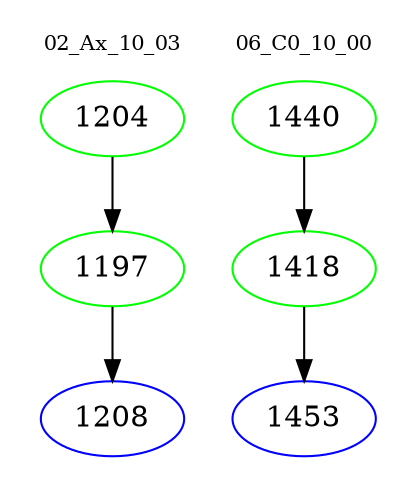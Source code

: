 digraph{
subgraph cluster_0 {
color = white
label = "02_Ax_10_03";
fontsize=10;
T0_1204 [label="1204", color="green"]
T0_1204 -> T0_1197 [color="black"]
T0_1197 [label="1197", color="green"]
T0_1197 -> T0_1208 [color="black"]
T0_1208 [label="1208", color="blue"]
}
subgraph cluster_1 {
color = white
label = "06_C0_10_00";
fontsize=10;
T1_1440 [label="1440", color="green"]
T1_1440 -> T1_1418 [color="black"]
T1_1418 [label="1418", color="green"]
T1_1418 -> T1_1453 [color="black"]
T1_1453 [label="1453", color="blue"]
}
}
